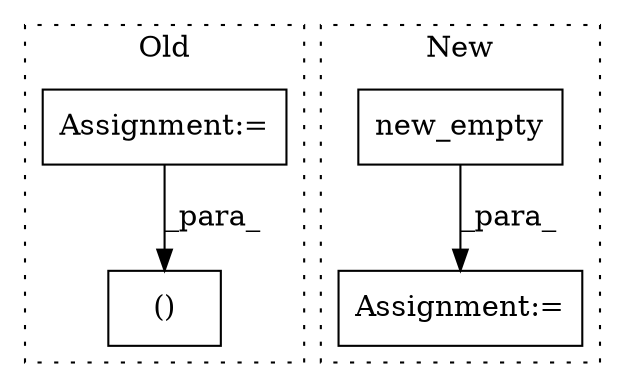 digraph G {
subgraph cluster0 {
1 [label="()" a="106" s="480" l="23" shape="box"];
4 [label="Assignment:=" a="7" s="311" l="1" shape="box"];
label = "Old";
style="dotted";
}
subgraph cluster1 {
2 [label="new_empty" a="32" s="384,401" l="10,1" shape="box"];
3 [label="Assignment:=" a="7" s="374" l="1" shape="box"];
label = "New";
style="dotted";
}
2 -> 3 [label="_para_"];
4 -> 1 [label="_para_"];
}